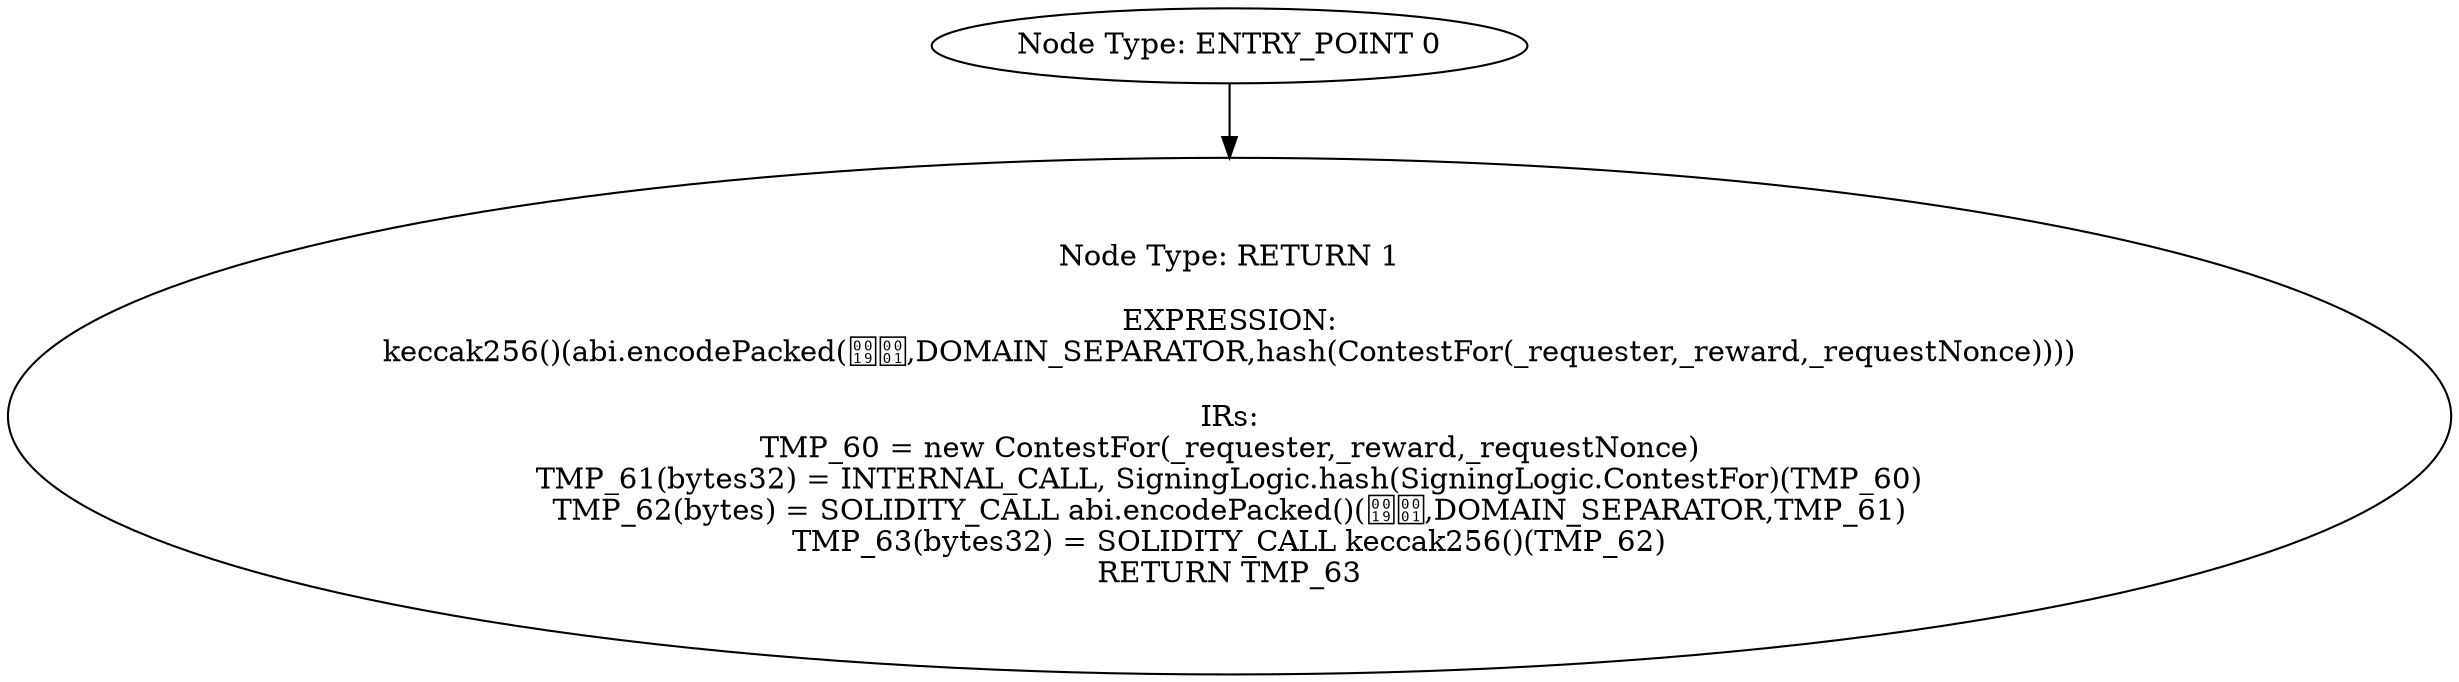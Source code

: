 digraph{
0[label="Node Type: ENTRY_POINT 0
"];
0->1;
1[label="Node Type: RETURN 1

EXPRESSION:
keccak256()(abi.encodePacked(,DOMAIN_SEPARATOR,hash(ContestFor(_requester,_reward,_requestNonce))))

IRs:
TMP_60 = new ContestFor(_requester,_reward,_requestNonce)
TMP_61(bytes32) = INTERNAL_CALL, SigningLogic.hash(SigningLogic.ContestFor)(TMP_60)
TMP_62(bytes) = SOLIDITY_CALL abi.encodePacked()(,DOMAIN_SEPARATOR,TMP_61)
TMP_63(bytes32) = SOLIDITY_CALL keccak256()(TMP_62)
RETURN TMP_63"];
}
